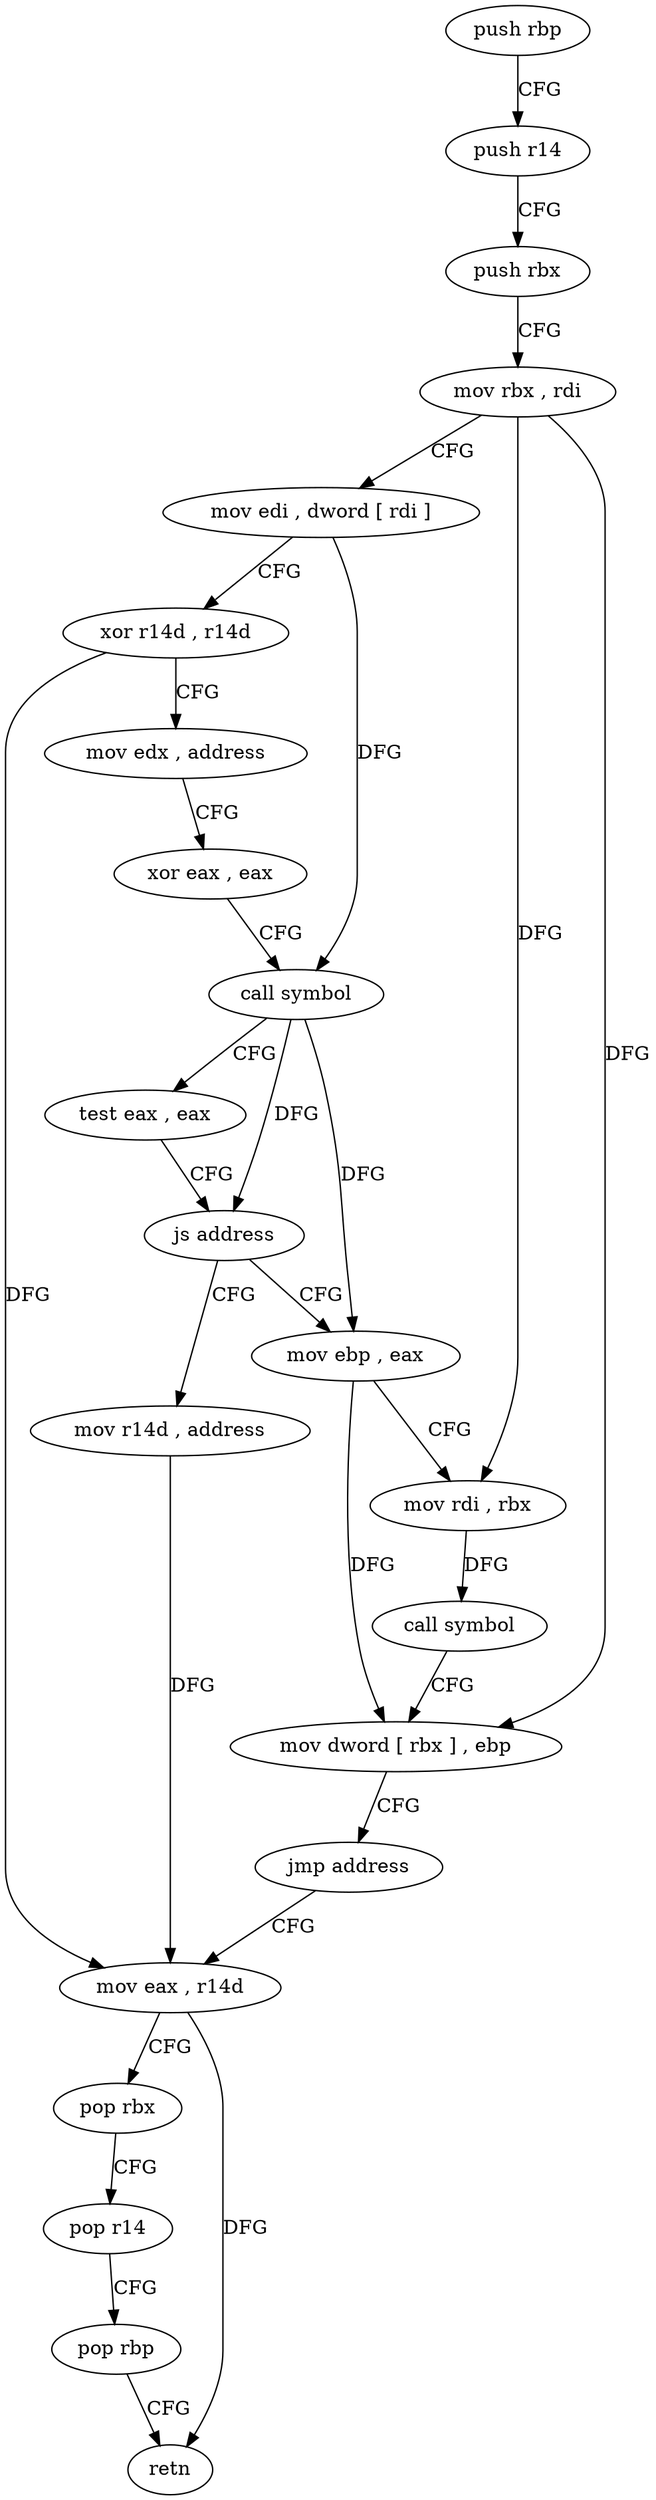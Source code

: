 digraph "func" {
"4235264" [label = "push rbp" ]
"4235265" [label = "push r14" ]
"4235267" [label = "push rbx" ]
"4235268" [label = "mov rbx , rdi" ]
"4235271" [label = "mov edi , dword [ rdi ]" ]
"4235273" [label = "xor r14d , r14d" ]
"4235276" [label = "mov edx , address" ]
"4235281" [label = "xor eax , eax" ]
"4235283" [label = "call symbol" ]
"4235288" [label = "test eax , eax" ]
"4235290" [label = "js address" ]
"4235306" [label = "mov r14d , address" ]
"4235292" [label = "mov ebp , eax" ]
"4235312" [label = "mov eax , r14d" ]
"4235294" [label = "mov rdi , rbx" ]
"4235297" [label = "call symbol" ]
"4235302" [label = "mov dword [ rbx ] , ebp" ]
"4235304" [label = "jmp address" ]
"4235315" [label = "pop rbx" ]
"4235316" [label = "pop r14" ]
"4235318" [label = "pop rbp" ]
"4235319" [label = "retn" ]
"4235264" -> "4235265" [ label = "CFG" ]
"4235265" -> "4235267" [ label = "CFG" ]
"4235267" -> "4235268" [ label = "CFG" ]
"4235268" -> "4235271" [ label = "CFG" ]
"4235268" -> "4235294" [ label = "DFG" ]
"4235268" -> "4235302" [ label = "DFG" ]
"4235271" -> "4235273" [ label = "CFG" ]
"4235271" -> "4235283" [ label = "DFG" ]
"4235273" -> "4235276" [ label = "CFG" ]
"4235273" -> "4235312" [ label = "DFG" ]
"4235276" -> "4235281" [ label = "CFG" ]
"4235281" -> "4235283" [ label = "CFG" ]
"4235283" -> "4235288" [ label = "CFG" ]
"4235283" -> "4235290" [ label = "DFG" ]
"4235283" -> "4235292" [ label = "DFG" ]
"4235288" -> "4235290" [ label = "CFG" ]
"4235290" -> "4235306" [ label = "CFG" ]
"4235290" -> "4235292" [ label = "CFG" ]
"4235306" -> "4235312" [ label = "DFG" ]
"4235292" -> "4235294" [ label = "CFG" ]
"4235292" -> "4235302" [ label = "DFG" ]
"4235312" -> "4235315" [ label = "CFG" ]
"4235312" -> "4235319" [ label = "DFG" ]
"4235294" -> "4235297" [ label = "DFG" ]
"4235297" -> "4235302" [ label = "CFG" ]
"4235302" -> "4235304" [ label = "CFG" ]
"4235304" -> "4235312" [ label = "CFG" ]
"4235315" -> "4235316" [ label = "CFG" ]
"4235316" -> "4235318" [ label = "CFG" ]
"4235318" -> "4235319" [ label = "CFG" ]
}

